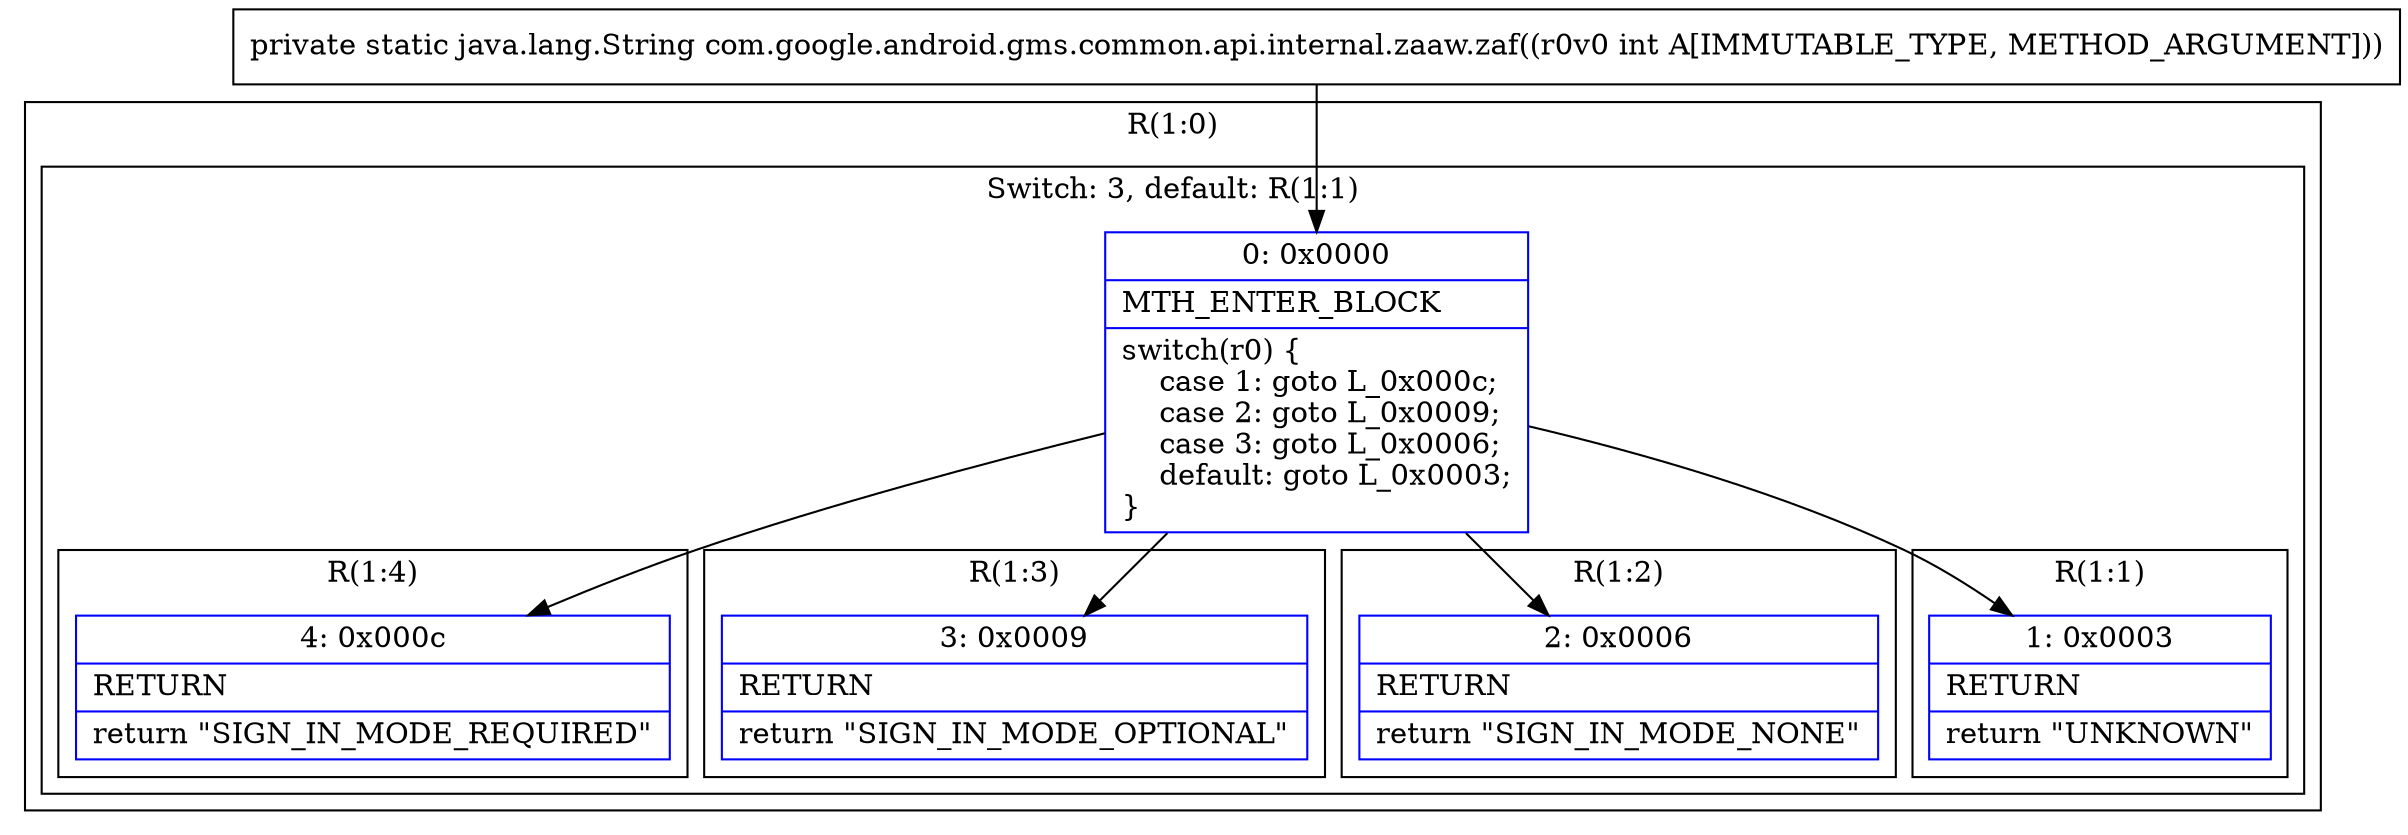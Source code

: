 digraph "CFG forcom.google.android.gms.common.api.internal.zaaw.zaf(I)Ljava\/lang\/String;" {
subgraph cluster_Region_192123402 {
label = "R(1:0)";
node [shape=record,color=blue];
subgraph cluster_SwitchRegion_608387301 {
label = "Switch: 3, default: R(1:1)";
node [shape=record,color=blue];
Node_0 [shape=record,label="{0\:\ 0x0000|MTH_ENTER_BLOCK\l|switch(r0) \{\l    case 1: goto L_0x000c;\l    case 2: goto L_0x0009;\l    case 3: goto L_0x0006;\l    default: goto L_0x0003;\l\}\l}"];
subgraph cluster_Region_1560592073 {
label = "R(1:4)";
node [shape=record,color=blue];
Node_4 [shape=record,label="{4\:\ 0x000c|RETURN\l|return \"SIGN_IN_MODE_REQUIRED\"\l}"];
}
subgraph cluster_Region_1220646665 {
label = "R(1:3)";
node [shape=record,color=blue];
Node_3 [shape=record,label="{3\:\ 0x0009|RETURN\l|return \"SIGN_IN_MODE_OPTIONAL\"\l}"];
}
subgraph cluster_Region_1597353945 {
label = "R(1:2)";
node [shape=record,color=blue];
Node_2 [shape=record,label="{2\:\ 0x0006|RETURN\l|return \"SIGN_IN_MODE_NONE\"\l}"];
}
subgraph cluster_Region_1640994994 {
label = "R(1:1)";
node [shape=record,color=blue];
Node_1 [shape=record,label="{1\:\ 0x0003|RETURN\l|return \"UNKNOWN\"\l}"];
}
}
}
MethodNode[shape=record,label="{private static java.lang.String com.google.android.gms.common.api.internal.zaaw.zaf((r0v0 int A[IMMUTABLE_TYPE, METHOD_ARGUMENT])) }"];
MethodNode -> Node_0;
Node_0 -> Node_1;
Node_0 -> Node_2;
Node_0 -> Node_3;
Node_0 -> Node_4;
}

